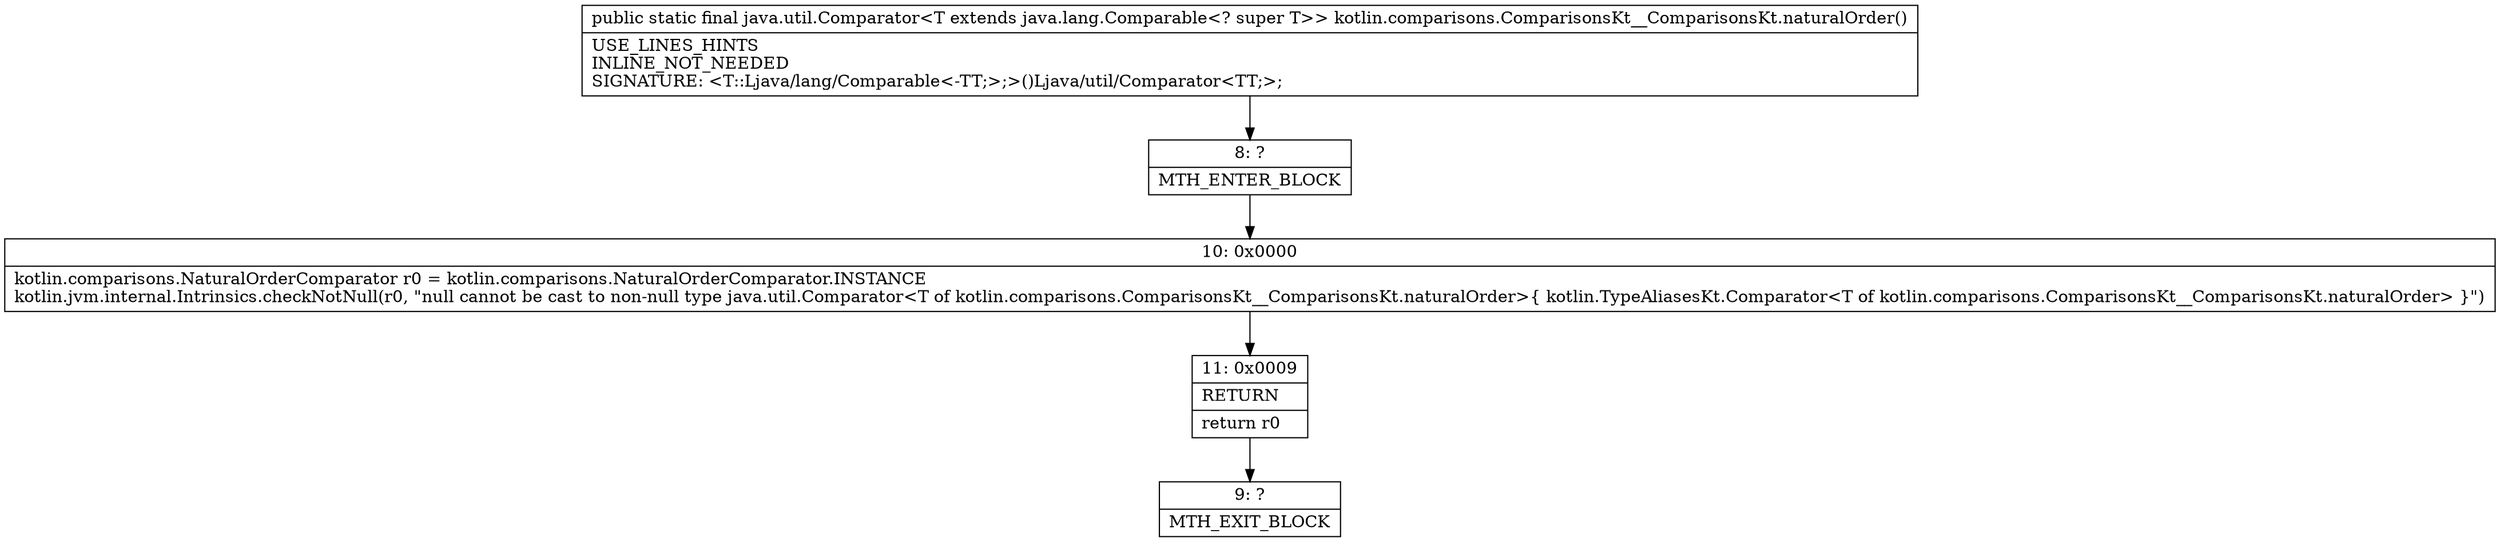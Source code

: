 digraph "CFG forkotlin.comparisons.ComparisonsKt__ComparisonsKt.naturalOrder()Ljava\/util\/Comparator;" {
Node_8 [shape=record,label="{8\:\ ?|MTH_ENTER_BLOCK\l}"];
Node_10 [shape=record,label="{10\:\ 0x0000|kotlin.comparisons.NaturalOrderComparator r0 = kotlin.comparisons.NaturalOrderComparator.INSTANCE\lkotlin.jvm.internal.Intrinsics.checkNotNull(r0, \"null cannot be cast to non\-null type java.util.Comparator\<T of kotlin.comparisons.ComparisonsKt__ComparisonsKt.naturalOrder\>\{ kotlin.TypeAliasesKt.Comparator\<T of kotlin.comparisons.ComparisonsKt__ComparisonsKt.naturalOrder\> \}\")\l}"];
Node_11 [shape=record,label="{11\:\ 0x0009|RETURN\l|return r0\l}"];
Node_9 [shape=record,label="{9\:\ ?|MTH_EXIT_BLOCK\l}"];
MethodNode[shape=record,label="{public static final java.util.Comparator\<T extends java.lang.Comparable\<? super T\>\> kotlin.comparisons.ComparisonsKt__ComparisonsKt.naturalOrder()  | USE_LINES_HINTS\lINLINE_NOT_NEEDED\lSIGNATURE: \<T::Ljava\/lang\/Comparable\<\-TT;\>;\>()Ljava\/util\/Comparator\<TT;\>;\l}"];
MethodNode -> Node_8;Node_8 -> Node_10;
Node_10 -> Node_11;
Node_11 -> Node_9;
}

